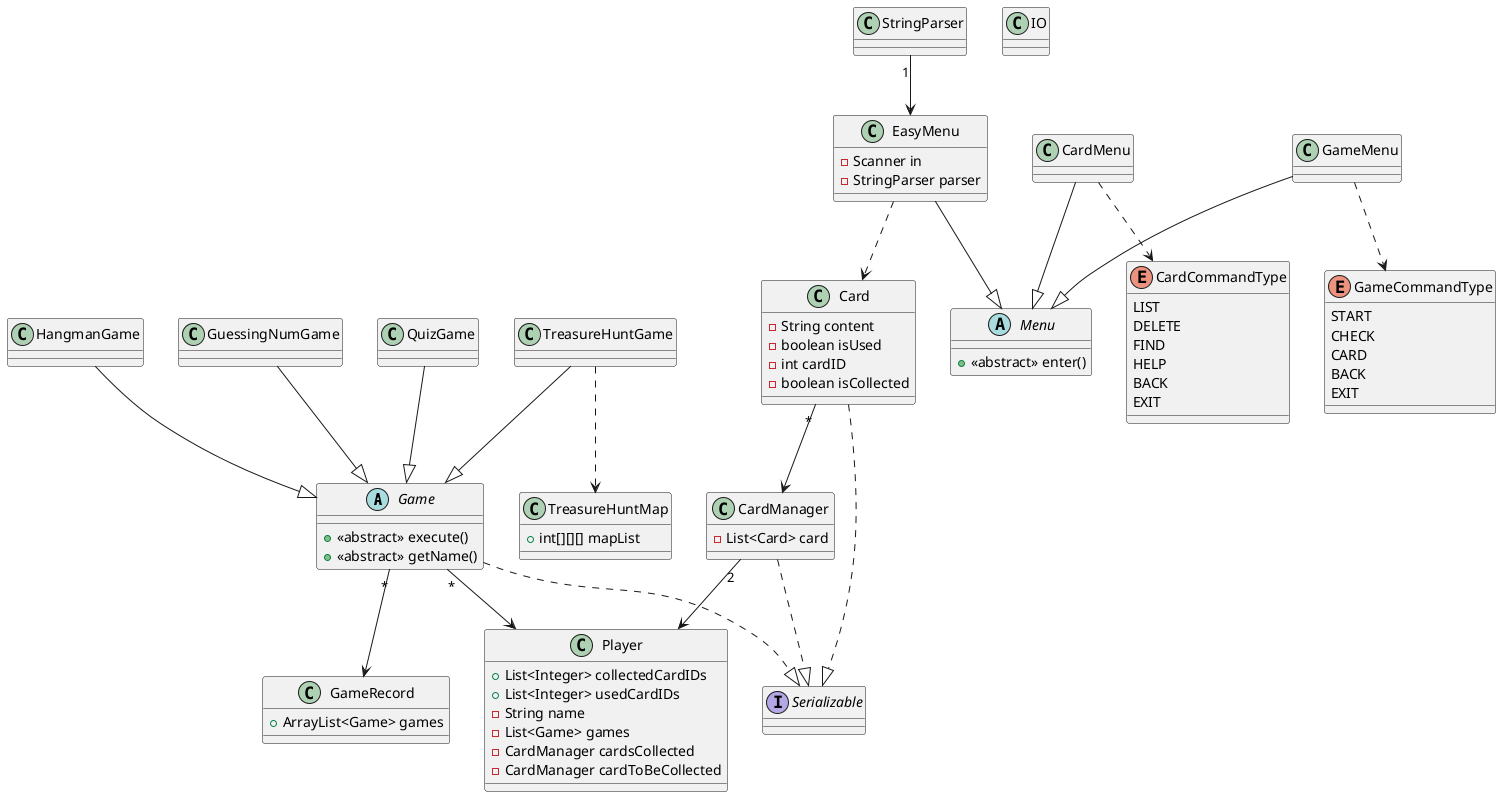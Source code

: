 @startuml
'https://plantuml.com/class-diagram

abstract class Game
abstract class Menu
interface Serializable

HangmanGame --|> Game
GuessingNumGame --|> Game
QuizGame --|> Game
TreasureHuntGame --|> Game

CardMenu --|> Menu
EasyMenu --|> Menu
GameMenu --|> Menu

EasyMenu ..> Card
TreasureHuntGame ..> TreasureHuntMap
GameMenu ..> GameCommandType
CardMenu ..> CardCommandType

Card"*" --> CardManager
CardManager"2" --> Player
Game"*" --> GameRecord
Game"*" --> Player
StringParser"1" --> EasyMenu


Game..|> Serializable
Card..|> Serializable
CardManager..|>Serializable

abstract class Game {
+<<abstract>> execute()
+<<abstract>> getName()
}

abstract class Menu {
+<<abstract>> enter()
}

class Card {
-String content
-boolean isUsed
-int cardID
-boolean isCollected
}

class CardManager {
-List<Card> card
}

class GameRecord {
+ArrayList<Game> games
}

class EasyMenu {
-Scanner in
-StringParser parser
}

class TreasureHuntMap {
+int[][][] mapList
}

class IO{
}

class Player{
+List<Integer> collectedCardIDs
+List<Integer> usedCardIDs
-String name
-List<Game> games
-CardManager cardsCollected
-CardManager cardToBeCollected
}

enum CardCommandType {
LIST
DELETE
FIND
HELP
BACK
EXIT
}

enum GameCommandType {
START
CHECK
CARD
BACK
EXIT
}

@enduml